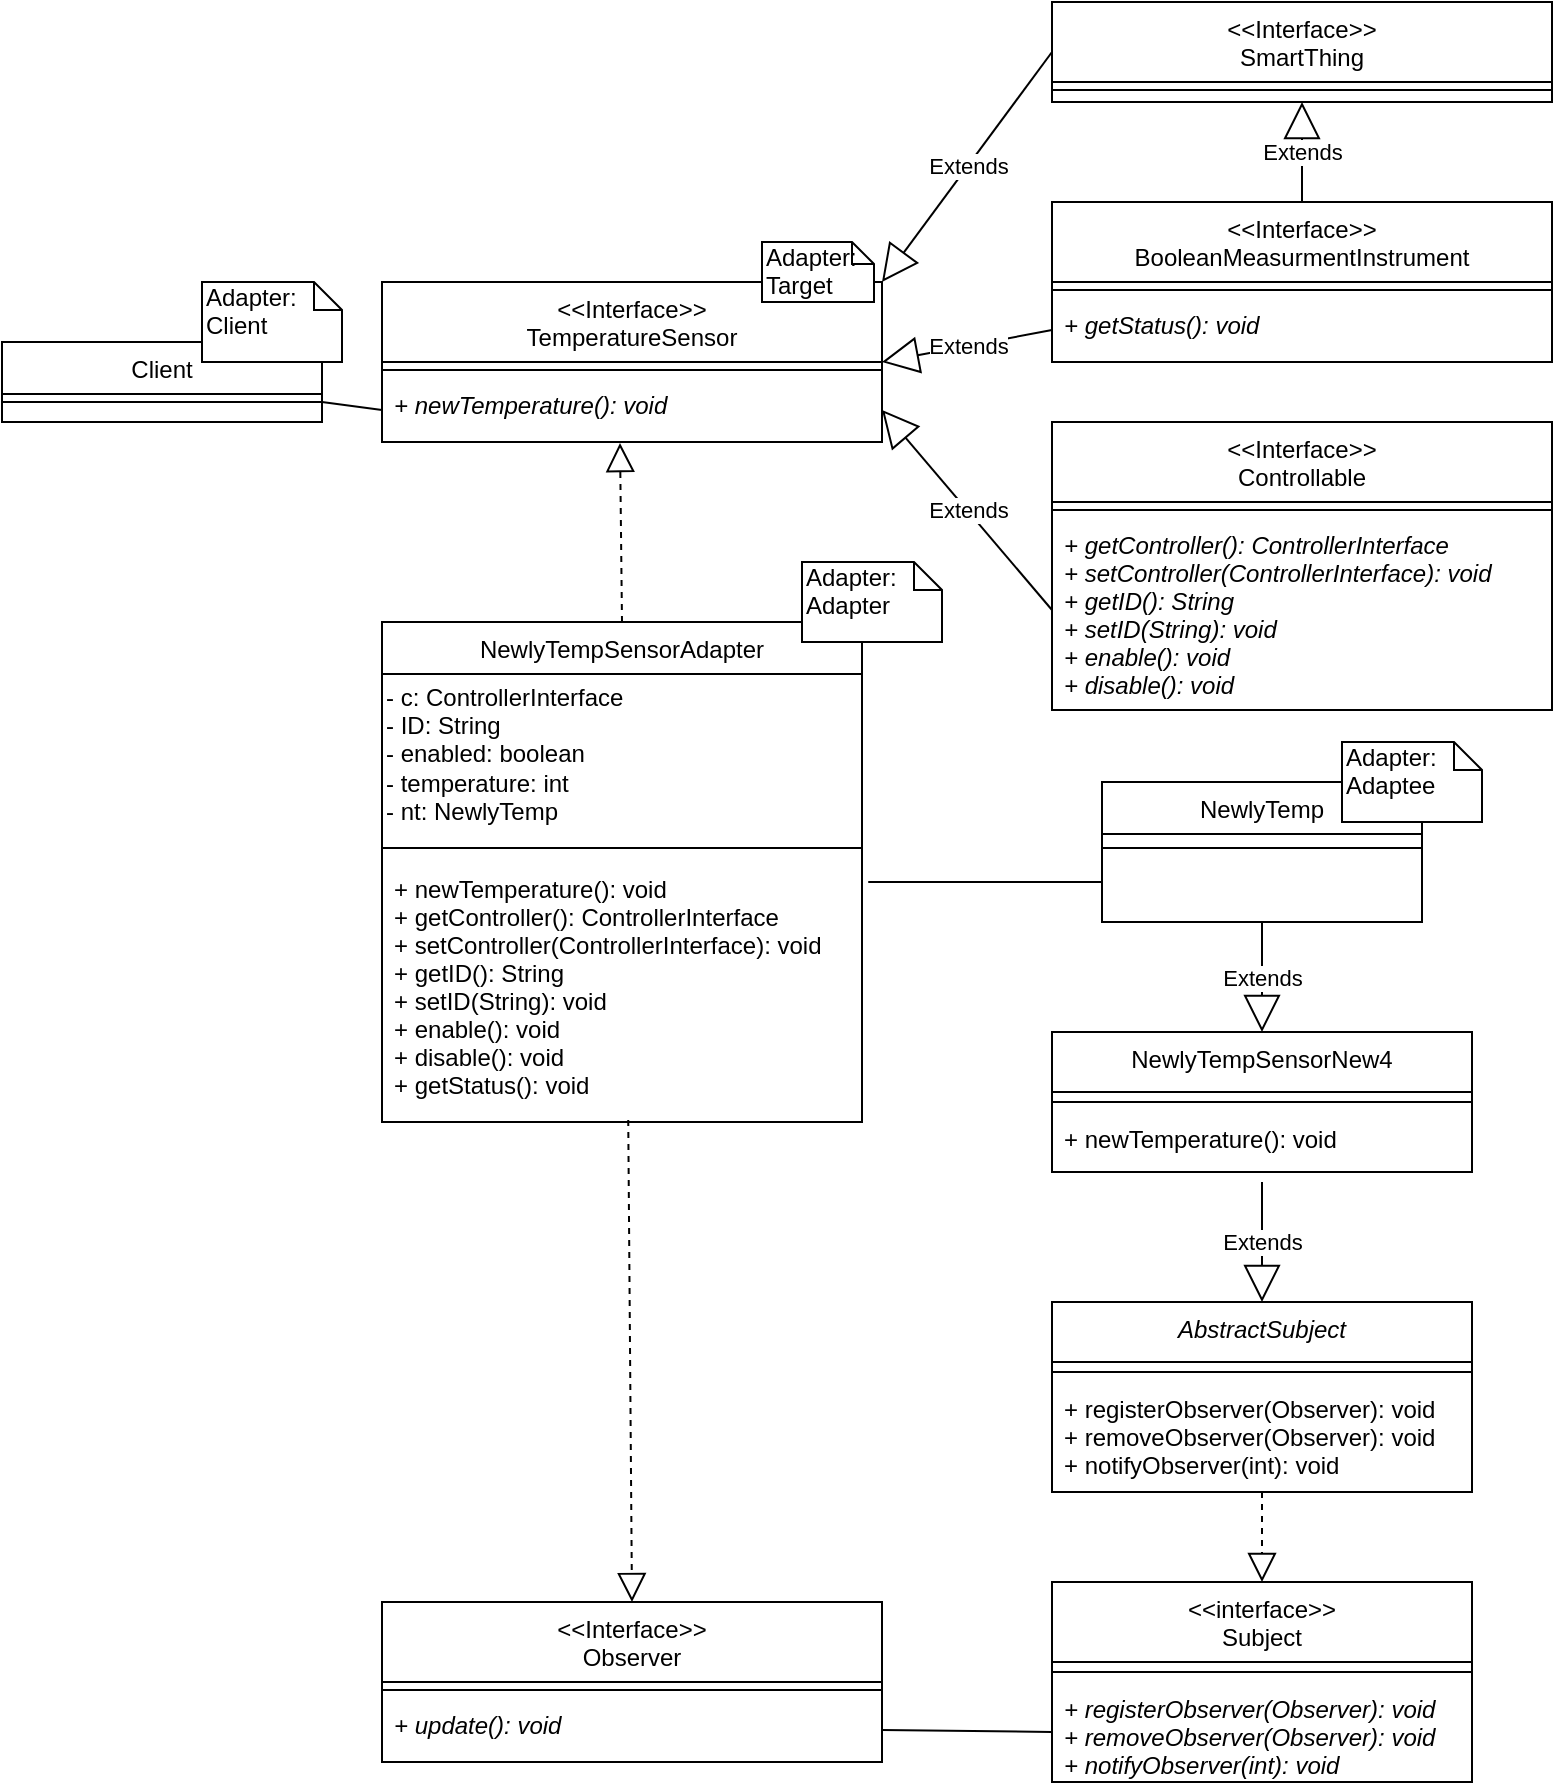 <mxfile version="13.9.9" type="device"><diagram id="C5RBs43oDa-KdzZeNtuy" name="Page-1"><mxGraphModel dx="1086" dy="806" grid="1" gridSize="10" guides="1" tooltips="1" connect="1" arrows="1" fold="1" page="1" pageScale="1" pageWidth="827" pageHeight="1169" math="0" shadow="0"><root><mxCell id="WIyWlLk6GJQsqaUBKTNV-0"/><mxCell id="WIyWlLk6GJQsqaUBKTNV-1" parent="WIyWlLk6GJQsqaUBKTNV-0"/><mxCell id="zkfFHV4jXpPFQw0GAbJ--0" value="&lt;&lt;Interface&gt;&gt;&#10;TemperatureSensor" style="swimlane;fontStyle=0;align=center;verticalAlign=top;childLayout=stackLayout;horizontal=1;startSize=40;horizontalStack=0;resizeParent=1;resizeLast=0;collapsible=1;marginBottom=0;rounded=0;shadow=0;strokeWidth=1;" parent="WIyWlLk6GJQsqaUBKTNV-1" vertex="1"><mxGeometry x="190" y="140" width="250" height="80" as="geometry"><mxRectangle x="230" y="140" width="160" height="26" as="alternateBounds"/></mxGeometry></mxCell><mxCell id="zkfFHV4jXpPFQw0GAbJ--4" value="" style="line;html=1;strokeWidth=1;align=left;verticalAlign=middle;spacingTop=-1;spacingLeft=3;spacingRight=3;rotatable=0;labelPosition=right;points=[];portConstraint=eastwest;" parent="zkfFHV4jXpPFQw0GAbJ--0" vertex="1"><mxGeometry y="40" width="250" height="8" as="geometry"/></mxCell><mxCell id="zkfFHV4jXpPFQw0GAbJ--5" value="+ newTemperature(): void&#10;" style="text;align=left;verticalAlign=top;spacingLeft=4;spacingRight=4;overflow=hidden;rotatable=0;points=[[0,0.5],[1,0.5]];portConstraint=eastwest;fontStyle=2" parent="zkfFHV4jXpPFQw0GAbJ--0" vertex="1"><mxGeometry y="48" width="250" height="32" as="geometry"/></mxCell><mxCell id="zkfFHV4jXpPFQw0GAbJ--17" value="NewlyTempSensorAdapter" style="swimlane;fontStyle=0;align=center;verticalAlign=top;childLayout=stackLayout;horizontal=1;startSize=26;horizontalStack=0;resizeParent=1;resizeLast=0;collapsible=1;marginBottom=0;rounded=0;shadow=0;strokeWidth=1;" parent="WIyWlLk6GJQsqaUBKTNV-1" vertex="1"><mxGeometry x="190" y="310" width="240" height="250" as="geometry"><mxRectangle x="550" y="140" width="160" height="26" as="alternateBounds"/></mxGeometry></mxCell><mxCell id="9C4JZNUpAYmT6uJljhU1-0" value="- c: ControllerInterface&lt;br&gt;- ID: String&lt;br&gt;&lt;div&gt;- enabled: boolean&lt;/div&gt;&lt;div&gt;- temperature: int&lt;/div&gt;- nt: NewlyTemp" style="text;html=1;align=left;verticalAlign=middle;resizable=0;points=[];autosize=1;" parent="zkfFHV4jXpPFQw0GAbJ--17" vertex="1"><mxGeometry y="26" width="240" height="80" as="geometry"/></mxCell><mxCell id="zkfFHV4jXpPFQw0GAbJ--23" value="" style="line;html=1;strokeWidth=1;align=left;verticalAlign=middle;spacingTop=-1;spacingLeft=3;spacingRight=3;rotatable=0;labelPosition=right;points=[];portConstraint=eastwest;" parent="zkfFHV4jXpPFQw0GAbJ--17" vertex="1"><mxGeometry y="106" width="240" height="14" as="geometry"/></mxCell><mxCell id="zkfFHV4jXpPFQw0GAbJ--25" value="+ newTemperature(): void&#10;+ getController(): ControllerInterface&#10;+ setController(ControllerInterface): void&#10;+ getID(): String&#10;+ setID(String): void&#10;+ enable(): void&#10;+ disable(): void&#10;+ getStatus(): void&#10;" style="text;align=left;verticalAlign=top;spacingLeft=4;spacingRight=4;overflow=hidden;rotatable=0;points=[[0,0.5],[1,0.5]];portConstraint=eastwest;" parent="zkfFHV4jXpPFQw0GAbJ--17" vertex="1"><mxGeometry y="120" width="240" height="130" as="geometry"/></mxCell><mxCell id="9C4JZNUpAYmT6uJljhU1-1" value="NewlyTemp" style="swimlane;fontStyle=0;align=center;verticalAlign=top;childLayout=stackLayout;horizontal=1;startSize=26;horizontalStack=0;resizeParent=1;resizeLast=0;collapsible=1;marginBottom=0;rounded=0;shadow=0;strokeWidth=1;" parent="WIyWlLk6GJQsqaUBKTNV-1" vertex="1"><mxGeometry x="550" y="390" width="160" height="70" as="geometry"><mxRectangle x="550" y="140" width="160" height="26" as="alternateBounds"/></mxGeometry></mxCell><mxCell id="9C4JZNUpAYmT6uJljhU1-3" value="" style="line;html=1;strokeWidth=1;align=left;verticalAlign=middle;spacingTop=-1;spacingLeft=3;spacingRight=3;rotatable=0;labelPosition=right;points=[];portConstraint=eastwest;" parent="9C4JZNUpAYmT6uJljhU1-1" vertex="1"><mxGeometry y="26" width="160" height="14" as="geometry"/></mxCell><mxCell id="9C4JZNUpAYmT6uJljhU1-7" value="" style="endArrow=none;html=1;entryX=0;entryY=0.5;entryDx=0;entryDy=0;exitX=1.013;exitY=0.077;exitDx=0;exitDy=0;exitPerimeter=0;" parent="WIyWlLk6GJQsqaUBKTNV-1" source="zkfFHV4jXpPFQw0GAbJ--25" edge="1"><mxGeometry width="50" height="50" relative="1" as="geometry"><mxPoint x="390" y="440" as="sourcePoint"/><mxPoint x="550" y="440" as="targetPoint"/></mxGeometry></mxCell><mxCell id="9C4JZNUpAYmT6uJljhU1-8" value="Adapter:&lt;br&gt;Adapter" style="shape=note;whiteSpace=wrap;html=1;size=14;verticalAlign=top;align=left;spacingTop=-6;" parent="WIyWlLk6GJQsqaUBKTNV-1" vertex="1"><mxGeometry x="400" y="280" width="70" height="40" as="geometry"/></mxCell><mxCell id="9C4JZNUpAYmT6uJljhU1-9" value="Adapter:&lt;br&gt;Adaptee" style="shape=note;whiteSpace=wrap;html=1;size=14;verticalAlign=top;align=left;spacingTop=-6;" parent="WIyWlLk6GJQsqaUBKTNV-1" vertex="1"><mxGeometry x="670" y="370" width="70" height="40" as="geometry"/></mxCell><mxCell id="zkfFHV4jXpPFQw0GAbJ--13" value="Client" style="swimlane;fontStyle=0;align=center;verticalAlign=top;childLayout=stackLayout;horizontal=1;startSize=26;horizontalStack=0;resizeParent=1;resizeLast=0;collapsible=1;marginBottom=0;rounded=0;shadow=0;strokeWidth=1;" parent="WIyWlLk6GJQsqaUBKTNV-1" vertex="1"><mxGeometry y="170" width="160" height="40" as="geometry"><mxRectangle x="340" y="380" width="170" height="26" as="alternateBounds"/></mxGeometry></mxCell><mxCell id="zkfFHV4jXpPFQw0GAbJ--15" value="" style="line;html=1;strokeWidth=1;align=left;verticalAlign=middle;spacingTop=-1;spacingLeft=3;spacingRight=3;rotatable=0;labelPosition=right;points=[];portConstraint=eastwest;" parent="zkfFHV4jXpPFQw0GAbJ--13" vertex="1"><mxGeometry y="26" width="160" height="8" as="geometry"/></mxCell><mxCell id="9C4JZNUpAYmT6uJljhU1-12" value="" style="endArrow=none;html=1;exitX=1;exitY=0.75;exitDx=0;exitDy=0;entryX=0;entryY=0.5;entryDx=0;entryDy=0;" parent="WIyWlLk6GJQsqaUBKTNV-1" source="zkfFHV4jXpPFQw0GAbJ--13" target="zkfFHV4jXpPFQw0GAbJ--5" edge="1"><mxGeometry width="50" height="50" relative="1" as="geometry"><mxPoint x="390" y="440" as="sourcePoint"/><mxPoint x="440" y="390" as="targetPoint"/></mxGeometry></mxCell><mxCell id="9C4JZNUpAYmT6uJljhU1-13" value="Adapter:&lt;br&gt;Client" style="shape=note;whiteSpace=wrap;html=1;size=14;verticalAlign=top;align=left;spacingTop=-6;" parent="WIyWlLk6GJQsqaUBKTNV-1" vertex="1"><mxGeometry x="100" y="140" width="70" height="40" as="geometry"/></mxCell><mxCell id="9C4JZNUpAYmT6uJljhU1-10" value="Adapter:&lt;br&gt;Target" style="shape=note;whiteSpace=wrap;html=1;size=11;verticalAlign=top;align=left;spacingTop=-6;" parent="WIyWlLk6GJQsqaUBKTNV-1" vertex="1"><mxGeometry x="380" y="120" width="56" height="30" as="geometry"/></mxCell><mxCell id="aeuGH05lgCtJkQZFD6xz-0" value="" style="endArrow=block;dashed=1;endFill=0;endSize=12;html=1;exitX=0.5;exitY=0;exitDx=0;exitDy=0;entryX=0.476;entryY=1.016;entryDx=0;entryDy=0;entryPerimeter=0;" parent="WIyWlLk6GJQsqaUBKTNV-1" source="zkfFHV4jXpPFQw0GAbJ--17" target="zkfFHV4jXpPFQw0GAbJ--5" edge="1"><mxGeometry width="160" relative="1" as="geometry"><mxPoint x="330" y="410" as="sourcePoint"/><mxPoint x="318" y="280" as="targetPoint"/></mxGeometry></mxCell><mxCell id="aeuGH05lgCtJkQZFD6xz-6" value="NewlyTempSensorNew4" style="swimlane;fontStyle=0;align=center;verticalAlign=top;childLayout=stackLayout;horizontal=1;startSize=30;horizontalStack=0;resizeParent=1;resizeLast=0;collapsible=1;marginBottom=0;rounded=0;shadow=0;strokeWidth=1;" parent="WIyWlLk6GJQsqaUBKTNV-1" vertex="1"><mxGeometry x="525" y="515" width="210" height="70" as="geometry"><mxRectangle x="550" y="140" width="160" height="26" as="alternateBounds"/></mxGeometry></mxCell><mxCell id="aeuGH05lgCtJkQZFD6xz-8" value="" style="line;html=1;strokeWidth=1;align=left;verticalAlign=middle;spacingTop=-1;spacingLeft=3;spacingRight=3;rotatable=0;labelPosition=right;points=[];portConstraint=eastwest;" parent="aeuGH05lgCtJkQZFD6xz-6" vertex="1"><mxGeometry y="30" width="210" height="10" as="geometry"/></mxCell><mxCell id="aeuGH05lgCtJkQZFD6xz-9" value="+ newTemperature(): void&#10;" style="text;align=left;verticalAlign=top;spacingLeft=4;spacingRight=4;overflow=hidden;rotatable=0;points=[[0,0.5],[1,0.5]];portConstraint=eastwest;" parent="aeuGH05lgCtJkQZFD6xz-6" vertex="1"><mxGeometry y="40" width="210" height="30" as="geometry"/></mxCell><mxCell id="aeuGH05lgCtJkQZFD6xz-10" value="Extends" style="endArrow=block;endSize=16;endFill=0;html=1;entryX=0.5;entryY=0;entryDx=0;entryDy=0;exitX=0.5;exitY=1;exitDx=0;exitDy=0;" parent="WIyWlLk6GJQsqaUBKTNV-1" source="9C4JZNUpAYmT6uJljhU1-1" target="aeuGH05lgCtJkQZFD6xz-6" edge="1"><mxGeometry width="160" relative="1" as="geometry"><mxPoint x="330" y="510" as="sourcePoint"/><mxPoint x="490" y="510" as="targetPoint"/></mxGeometry></mxCell><mxCell id="aeuGH05lgCtJkQZFD6xz-11" value="&lt;&lt;Interface&gt;&gt;&#10;Controllable" style="swimlane;fontStyle=0;align=center;verticalAlign=top;childLayout=stackLayout;horizontal=1;startSize=40;horizontalStack=0;resizeParent=1;resizeLast=0;collapsible=1;marginBottom=0;rounded=0;shadow=0;strokeWidth=1;" parent="WIyWlLk6GJQsqaUBKTNV-1" vertex="1"><mxGeometry x="525" y="210" width="250" height="144" as="geometry"><mxRectangle x="230" y="140" width="160" height="26" as="alternateBounds"/></mxGeometry></mxCell><mxCell id="aeuGH05lgCtJkQZFD6xz-12" value="" style="line;html=1;strokeWidth=1;align=left;verticalAlign=middle;spacingTop=-1;spacingLeft=3;spacingRight=3;rotatable=0;labelPosition=right;points=[];portConstraint=eastwest;" parent="aeuGH05lgCtJkQZFD6xz-11" vertex="1"><mxGeometry y="40" width="250" height="8" as="geometry"/></mxCell><mxCell id="aeuGH05lgCtJkQZFD6xz-13" value="+ getController(): ControllerInterface&#10;+ setController(ControllerInterface): void&#10;+ getID(): String&#10;+ setID(String): void&#10;+ enable(): void&#10;+ disable(): void&#10;" style="text;align=left;verticalAlign=top;spacingLeft=4;spacingRight=4;overflow=hidden;rotatable=0;points=[[0,0.5],[1,0.5]];portConstraint=eastwest;fontStyle=2" parent="aeuGH05lgCtJkQZFD6xz-11" vertex="1"><mxGeometry y="48" width="250" height="92" as="geometry"/></mxCell><mxCell id="aeuGH05lgCtJkQZFD6xz-14" value="&lt;&lt;Interface&gt;&gt;&#10;BooleanMeasurmentInstrument" style="swimlane;fontStyle=0;align=center;verticalAlign=top;childLayout=stackLayout;horizontal=1;startSize=40;horizontalStack=0;resizeParent=1;resizeLast=0;collapsible=1;marginBottom=0;rounded=0;shadow=0;strokeWidth=1;" parent="WIyWlLk6GJQsqaUBKTNV-1" vertex="1"><mxGeometry x="525" y="100" width="250" height="80" as="geometry"><mxRectangle x="230" y="140" width="160" height="26" as="alternateBounds"/></mxGeometry></mxCell><mxCell id="aeuGH05lgCtJkQZFD6xz-15" value="" style="line;html=1;strokeWidth=1;align=left;verticalAlign=middle;spacingTop=-1;spacingLeft=3;spacingRight=3;rotatable=0;labelPosition=right;points=[];portConstraint=eastwest;" parent="aeuGH05lgCtJkQZFD6xz-14" vertex="1"><mxGeometry y="40" width="250" height="8" as="geometry"/></mxCell><mxCell id="aeuGH05lgCtJkQZFD6xz-16" value="+ getStatus(): void&#10;" style="text;align=left;verticalAlign=top;spacingLeft=4;spacingRight=4;overflow=hidden;rotatable=0;points=[[0,0.5],[1,0.5]];portConstraint=eastwest;fontStyle=2" parent="aeuGH05lgCtJkQZFD6xz-14" vertex="1"><mxGeometry y="48" width="250" height="32" as="geometry"/></mxCell><mxCell id="aeuGH05lgCtJkQZFD6xz-17" value="&lt;&lt;Interface&gt;&gt;&#10;SmartThing" style="swimlane;fontStyle=0;align=center;verticalAlign=top;childLayout=stackLayout;horizontal=1;startSize=40;horizontalStack=0;resizeParent=1;resizeLast=0;collapsible=1;marginBottom=0;rounded=0;shadow=0;strokeWidth=1;" parent="WIyWlLk6GJQsqaUBKTNV-1" vertex="1"><mxGeometry x="525" width="250" height="50" as="geometry"><mxRectangle x="230" y="140" width="160" height="26" as="alternateBounds"/></mxGeometry></mxCell><mxCell id="aeuGH05lgCtJkQZFD6xz-18" value="" style="line;html=1;strokeWidth=1;align=left;verticalAlign=middle;spacingTop=-1;spacingLeft=3;spacingRight=3;rotatable=0;labelPosition=right;points=[];portConstraint=eastwest;" parent="aeuGH05lgCtJkQZFD6xz-17" vertex="1"><mxGeometry y="40" width="250" height="8" as="geometry"/></mxCell><mxCell id="aeuGH05lgCtJkQZFD6xz-21" value="Extends" style="endArrow=block;endSize=16;endFill=0;html=1;entryX=0.5;entryY=1;entryDx=0;entryDy=0;exitX=0.5;exitY=0;exitDx=0;exitDy=0;" parent="WIyWlLk6GJQsqaUBKTNV-1" source="aeuGH05lgCtJkQZFD6xz-14" target="aeuGH05lgCtJkQZFD6xz-17" edge="1"><mxGeometry width="160" relative="1" as="geometry"><mxPoint x="800" y="300" as="sourcePoint"/><mxPoint x="800" y="370" as="targetPoint"/></mxGeometry></mxCell><mxCell id="aeuGH05lgCtJkQZFD6xz-22" value="Extends" style="endArrow=block;endSize=16;endFill=0;html=1;entryX=1;entryY=0.5;entryDx=0;entryDy=0;exitX=0;exitY=0.5;exitDx=0;exitDy=0;" parent="WIyWlLk6GJQsqaUBKTNV-1" source="aeuGH05lgCtJkQZFD6xz-16" target="zkfFHV4jXpPFQw0GAbJ--0" edge="1"><mxGeometry width="160" relative="1" as="geometry"><mxPoint x="660" y="110" as="sourcePoint"/><mxPoint x="660" y="60" as="targetPoint"/></mxGeometry></mxCell><mxCell id="aeuGH05lgCtJkQZFD6xz-23" value="Extends" style="endArrow=block;endSize=16;endFill=0;html=1;exitX=0;exitY=0.5;exitDx=0;exitDy=0;entryX=1;entryY=0.5;entryDx=0;entryDy=0;" parent="WIyWlLk6GJQsqaUBKTNV-1" source="aeuGH05lgCtJkQZFD6xz-13" target="zkfFHV4jXpPFQw0GAbJ--5" edge="1"><mxGeometry width="160" relative="1" as="geometry"><mxPoint x="535" y="174" as="sourcePoint"/><mxPoint x="440" y="210" as="targetPoint"/></mxGeometry></mxCell><mxCell id="aeuGH05lgCtJkQZFD6xz-25" value="Extends" style="endArrow=block;endSize=16;endFill=0;html=1;exitX=0;exitY=0.5;exitDx=0;exitDy=0;entryX=1;entryY=0;entryDx=0;entryDy=0;" parent="WIyWlLk6GJQsqaUBKTNV-1" source="aeuGH05lgCtJkQZFD6xz-17" target="zkfFHV4jXpPFQw0GAbJ--0" edge="1"><mxGeometry width="160" relative="1" as="geometry"><mxPoint x="535" y="314" as="sourcePoint"/><mxPoint x="440" y="210" as="targetPoint"/></mxGeometry></mxCell><mxCell id="gRsVay4a9UIWRdh1Z0E0-0" value="&lt;&lt;Interface&gt;&gt;&#10;Observer" style="swimlane;fontStyle=0;align=center;verticalAlign=top;childLayout=stackLayout;horizontal=1;startSize=40;horizontalStack=0;resizeParent=1;resizeLast=0;collapsible=1;marginBottom=0;rounded=0;shadow=0;strokeWidth=1;" vertex="1" parent="WIyWlLk6GJQsqaUBKTNV-1"><mxGeometry x="190" y="800" width="250" height="80" as="geometry"><mxRectangle x="230" y="140" width="160" height="26" as="alternateBounds"/></mxGeometry></mxCell><mxCell id="gRsVay4a9UIWRdh1Z0E0-1" value="" style="line;html=1;strokeWidth=1;align=left;verticalAlign=middle;spacingTop=-1;spacingLeft=3;spacingRight=3;rotatable=0;labelPosition=right;points=[];portConstraint=eastwest;" vertex="1" parent="gRsVay4a9UIWRdh1Z0E0-0"><mxGeometry y="40" width="250" height="8" as="geometry"/></mxCell><mxCell id="gRsVay4a9UIWRdh1Z0E0-2" value="+ update(): void&#10;" style="text;align=left;verticalAlign=top;spacingLeft=4;spacingRight=4;overflow=hidden;rotatable=0;points=[[0,0.5],[1,0.5]];portConstraint=eastwest;fontStyle=2" vertex="1" parent="gRsVay4a9UIWRdh1Z0E0-0"><mxGeometry y="48" width="250" height="32" as="geometry"/></mxCell><mxCell id="gRsVay4a9UIWRdh1Z0E0-3" value="" style="endArrow=block;dashed=1;endFill=0;endSize=12;html=1;exitX=0.513;exitY=0.992;exitDx=0;exitDy=0;entryX=0.5;entryY=0;entryDx=0;entryDy=0;exitPerimeter=0;" edge="1" parent="WIyWlLk6GJQsqaUBKTNV-1" source="zkfFHV4jXpPFQw0GAbJ--25" target="gRsVay4a9UIWRdh1Z0E0-0"><mxGeometry width="160" relative="1" as="geometry"><mxPoint x="320" y="320" as="sourcePoint"/><mxPoint x="319" y="230.512" as="targetPoint"/></mxGeometry></mxCell><mxCell id="gRsVay4a9UIWRdh1Z0E0-4" value="AbstractSubject" style="swimlane;fontStyle=2;align=center;verticalAlign=top;childLayout=stackLayout;horizontal=1;startSize=30;horizontalStack=0;resizeParent=1;resizeLast=0;collapsible=1;marginBottom=0;rounded=0;shadow=0;strokeWidth=1;" vertex="1" parent="WIyWlLk6GJQsqaUBKTNV-1"><mxGeometry x="525" y="650" width="210" height="95" as="geometry"><mxRectangle x="550" y="140" width="160" height="26" as="alternateBounds"/></mxGeometry></mxCell><mxCell id="gRsVay4a9UIWRdh1Z0E0-5" value="" style="line;html=1;strokeWidth=1;align=left;verticalAlign=middle;spacingTop=-1;spacingLeft=3;spacingRight=3;rotatable=0;labelPosition=right;points=[];portConstraint=eastwest;" vertex="1" parent="gRsVay4a9UIWRdh1Z0E0-4"><mxGeometry y="30" width="210" height="10" as="geometry"/></mxCell><mxCell id="gRsVay4a9UIWRdh1Z0E0-6" value="+ registerObserver(Observer): void&#10;+ removeObserver(Observer): void&#10;+ notifyObserver(int): void&#10;" style="text;align=left;verticalAlign=top;spacingLeft=4;spacingRight=4;overflow=hidden;rotatable=0;points=[[0,0.5],[1,0.5]];portConstraint=eastwest;" vertex="1" parent="gRsVay4a9UIWRdh1Z0E0-4"><mxGeometry y="40" width="210" height="50" as="geometry"/></mxCell><mxCell id="gRsVay4a9UIWRdh1Z0E0-7" value="Extends" style="endArrow=block;endSize=16;endFill=0;html=1;entryX=0.5;entryY=0;entryDx=0;entryDy=0;exitX=0.5;exitY=1.167;exitDx=0;exitDy=0;exitPerimeter=0;" edge="1" parent="WIyWlLk6GJQsqaUBKTNV-1" source="aeuGH05lgCtJkQZFD6xz-9" target="gRsVay4a9UIWRdh1Z0E0-4"><mxGeometry width="160" relative="1" as="geometry"><mxPoint x="640" y="470" as="sourcePoint"/><mxPoint x="640" y="525" as="targetPoint"/></mxGeometry></mxCell><mxCell id="gRsVay4a9UIWRdh1Z0E0-8" value="&lt;&lt;interface&gt;&gt;&#10;Subject" style="swimlane;fontStyle=0;align=center;verticalAlign=top;childLayout=stackLayout;horizontal=1;startSize=40;horizontalStack=0;resizeParent=1;resizeLast=0;collapsible=1;marginBottom=0;rounded=0;shadow=0;strokeWidth=1;" vertex="1" parent="WIyWlLk6GJQsqaUBKTNV-1"><mxGeometry x="525" y="790" width="210" height="100" as="geometry"><mxRectangle x="550" y="140" width="160" height="26" as="alternateBounds"/></mxGeometry></mxCell><mxCell id="gRsVay4a9UIWRdh1Z0E0-9" value="" style="line;html=1;strokeWidth=1;align=left;verticalAlign=middle;spacingTop=-1;spacingLeft=3;spacingRight=3;rotatable=0;labelPosition=right;points=[];portConstraint=eastwest;" vertex="1" parent="gRsVay4a9UIWRdh1Z0E0-8"><mxGeometry y="40" width="210" height="10" as="geometry"/></mxCell><mxCell id="gRsVay4a9UIWRdh1Z0E0-10" value="+ registerObserver(Observer): void&#10;+ removeObserver(Observer): void&#10;+ notifyObserver(int): void&#10;" style="text;align=left;verticalAlign=top;spacingLeft=4;spacingRight=4;overflow=hidden;rotatable=0;points=[[0,0.5],[1,0.5]];portConstraint=eastwest;fontStyle=2" vertex="1" parent="gRsVay4a9UIWRdh1Z0E0-8"><mxGeometry y="50" width="210" height="50" as="geometry"/></mxCell><mxCell id="gRsVay4a9UIWRdh1Z0E0-11" value="" style="endArrow=block;dashed=1;endFill=0;endSize=12;html=1;exitX=0.5;exitY=1;exitDx=0;exitDy=0;entryX=0.5;entryY=0;entryDx=0;entryDy=0;" edge="1" parent="WIyWlLk6GJQsqaUBKTNV-1" source="gRsVay4a9UIWRdh1Z0E0-4" target="gRsVay4a9UIWRdh1Z0E0-8"><mxGeometry width="160" relative="1" as="geometry"><mxPoint x="323.12" y="568.96" as="sourcePoint"/><mxPoint x="325" y="720" as="targetPoint"/></mxGeometry></mxCell><mxCell id="gRsVay4a9UIWRdh1Z0E0-12" value="" style="endArrow=none;html=1;entryX=0;entryY=0.5;entryDx=0;entryDy=0;exitX=1;exitY=0.5;exitDx=0;exitDy=0;" edge="1" parent="WIyWlLk6GJQsqaUBKTNV-1" source="gRsVay4a9UIWRdh1Z0E0-2" target="gRsVay4a9UIWRdh1Z0E0-10"><mxGeometry width="50" height="50" relative="1" as="geometry"><mxPoint x="390" y="710" as="sourcePoint"/><mxPoint x="440" y="660" as="targetPoint"/></mxGeometry></mxCell></root></mxGraphModel></diagram></mxfile>